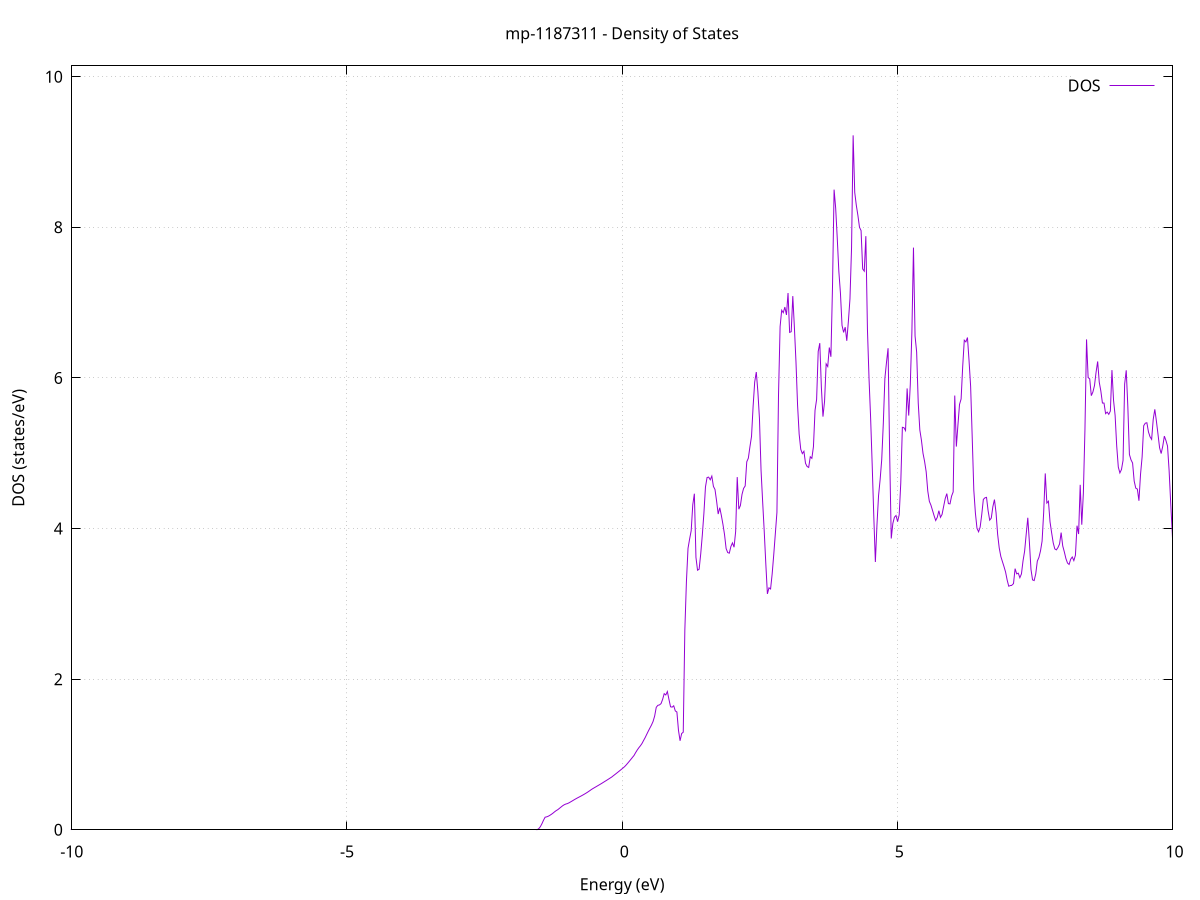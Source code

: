 set title 'mp-1187311 - Density of States'
set xlabel 'Energy (eV)'
set ylabel 'DOS (states/eV)'
set grid
set xrange [-10:10]
set yrange [0:10.143]
set xzeroaxis lt -1
set terminal png size 800,600
set output 'mp-1187311_dos_gnuplot.png'
plot '-' using 1:2 with lines title 'DOS'
-39.424200 0.000000
-39.395300 0.000000
-39.366500 0.000000
-39.337600 0.000000
-39.308800 0.000000
-39.279900 0.000000
-39.251100 0.000000
-39.222200 0.000000
-39.193400 0.000000
-39.164500 0.000000
-39.135700 0.000000
-39.106800 0.000000
-39.078000 0.000000
-39.049100 0.000000
-39.020300 0.000000
-38.991400 0.000000
-38.962600 0.000000
-38.933700 0.000000
-38.904900 0.000000
-38.876000 0.000000
-38.847200 0.000000
-38.818300 0.000000
-38.789500 0.000000
-38.760600 0.000000
-38.731800 0.000000
-38.702900 0.000000
-38.674100 0.000000
-38.645200 0.000000
-38.616400 0.000000
-38.587500 0.000000
-38.558700 0.000000
-38.529800 0.000000
-38.501000 0.000000
-38.472100 0.000000
-38.443300 0.000000
-38.414400 0.000000
-38.385600 0.000000
-38.356700 0.000000
-38.327900 0.000000
-38.299000 0.000000
-38.270200 0.000000
-38.241300 0.000000
-38.212500 0.000000
-38.183600 0.000000
-38.154800 0.000000
-38.125900 0.000000
-38.097100 0.000000
-38.068200 0.000000
-38.039400 0.000000
-38.010500 0.000000
-37.981700 0.000000
-37.952800 0.000000
-37.924000 0.000000
-37.895100 0.000000
-37.866300 0.000000
-37.837400 0.000000
-37.808600 0.000000
-37.779700 0.000000
-37.750900 0.000000
-37.722000 0.000000
-37.693200 0.000000
-37.664300 0.000000
-37.635500 0.000000
-37.606600 0.000000
-37.577800 0.000000
-37.548900 0.000000
-37.520100 0.000000
-37.491200 0.000000
-37.462400 0.000000
-37.433500 0.000000
-37.404700 0.000000
-37.375800 0.000000
-37.347000 0.000000
-37.318100 0.000000
-37.289300 0.000000
-37.260400 0.000000
-37.231600 0.000000
-37.202700 0.000000
-37.173900 0.000000
-37.145000 0.000000
-37.116200 0.000000
-37.087300 0.000000
-37.058500 0.000000
-37.029600 0.000000
-37.000800 0.000000
-36.971900 0.000000
-36.943100 0.000000
-36.914200 0.000000
-36.885400 0.000000
-36.856500 0.000000
-36.827700 0.000000
-36.798800 0.000000
-36.770000 0.000000
-36.741100 0.000000
-36.712300 0.000000
-36.683400 0.000000
-36.654600 0.000000
-36.625700 0.000000
-36.596900 0.000000
-36.568000 0.000000
-36.539200 0.000000
-36.510300 0.000000
-36.481500 0.000000
-36.452600 0.000000
-36.423800 0.000000
-36.394900 0.000000
-36.366100 0.000000
-36.337200 0.000000
-36.308400 0.000000
-36.279500 0.000000
-36.250700 0.000000
-36.221800 0.000000
-36.193000 0.000000
-36.164100 0.000000
-36.135300 0.000000
-36.106400 0.000000
-36.077600 0.000000
-36.048700 0.000000
-36.019900 0.000000
-35.991000 0.000000
-35.962200 0.000000
-35.933300 0.000000
-35.904500 0.000000
-35.875600 0.000000
-35.846800 0.000000
-35.817900 0.000000
-35.789100 0.000000
-35.760200 0.000000
-35.731400 0.000000
-35.702500 0.000000
-35.673700 0.000000
-35.644800 0.000000
-35.616000 0.000000
-35.587100 0.000000
-35.558300 0.000000
-35.529400 0.000000
-35.500600 0.000000
-35.471700 0.000000
-35.442900 0.000000
-35.414000 0.000000
-35.385200 0.000000
-35.356300 0.000000
-35.327500 0.000000
-35.298600 0.000000
-35.269700 0.000000
-35.240900 0.000000
-35.212000 0.000000
-35.183200 0.000000
-35.154300 0.000000
-35.125500 0.000000
-35.096600 0.000000
-35.067800 0.000000
-35.038900 0.000000
-35.010100 0.000000
-34.981200 0.000000
-34.952400 0.000000
-34.923500 0.000000
-34.894700 0.000000
-34.865800 0.000000
-34.837000 0.000000
-34.808100 0.000000
-34.779300 0.000000
-34.750400 0.000000
-34.721600 0.000000
-34.692700 0.000000
-34.663900 0.000000
-34.635000 0.000000
-34.606200 0.000000
-34.577300 0.000000
-34.548500 0.000000
-34.519600 0.000000
-34.490800 0.000000
-34.461900 0.000000
-34.433100 0.000000
-34.404200 0.000000
-34.375400 0.000000
-34.346500 0.000000
-34.317700 0.000000
-34.288800 0.000000
-34.260000 0.000000
-34.231100 0.000000
-34.202300 0.000000
-34.173400 0.000000
-34.144600 0.000000
-34.115700 0.000000
-34.086900 0.000000
-34.058000 0.000000
-34.029200 0.000000
-34.000300 0.000000
-33.971500 0.000000
-33.942600 0.000000
-33.913800 0.000000
-33.884900 0.000000
-33.856100 0.000000
-33.827200 0.000000
-33.798400 0.000000
-33.769500 0.000000
-33.740700 0.000000
-33.711800 0.000000
-33.683000 0.000000
-33.654100 0.000000
-33.625300 0.000000
-33.596400 0.000000
-33.567600 0.000000
-33.538700 0.000000
-33.509900 0.000000
-33.481000 0.000000
-33.452200 0.000000
-33.423300 0.000000
-33.394500 0.000000
-33.365600 0.000000
-33.336800 0.000000
-33.307900 0.000000
-33.279100 0.000000
-33.250200 0.000000
-33.221400 0.000000
-33.192500 0.000000
-33.163700 0.000000
-33.134800 0.000000
-33.106000 0.000000
-33.077100 0.000000
-33.048300 0.000000
-33.019400 0.000000
-32.990600 0.000000
-32.961700 0.000000
-32.932900 0.000000
-32.904000 0.000000
-32.875200 0.000000
-32.846300 0.000000
-32.817500 0.000000
-32.788600 0.000000
-32.759800 0.000000
-32.730900 0.000000
-32.702100 0.000000
-32.673200 0.000000
-32.644400 0.000000
-32.615500 0.000000
-32.586700 0.000000
-32.557800 0.000000
-32.529000 0.000000
-32.500100 0.000000
-32.471300 0.000000
-32.442400 0.000000
-32.413600 0.000000
-32.384700 0.000000
-32.355900 0.000000
-32.327000 0.000000
-32.298200 0.000000
-32.269300 0.000000
-32.240500 0.000000
-32.211600 0.000000
-32.182800 0.000000
-32.153900 0.000000
-32.125100 0.000000
-32.096200 0.000000
-32.067400 0.000000
-32.038500 0.000000
-32.009700 0.000000
-31.980800 0.000000
-31.952000 0.000000
-31.923100 0.000000
-31.894300 0.000000
-31.865400 0.000000
-31.836600 0.000000
-31.807700 0.000000
-31.778900 0.000000
-31.750000 0.000000
-31.721200 0.000000
-31.692300 0.000000
-31.663500 0.000000
-31.634600 0.000000
-31.605800 0.000000
-31.576900 0.000000
-31.548100 0.000000
-31.519200 0.000000
-31.490400 0.000000
-31.461500 0.000000
-31.432700 0.000000
-31.403800 0.000000
-31.375000 0.000000
-31.346100 0.000000
-31.317300 0.000000
-31.288400 0.000000
-31.259600 0.000000
-31.230700 0.000000
-31.201900 0.000000
-31.173000 0.000000
-31.144200 0.000000
-31.115300 0.000000
-31.086500 0.000000
-31.057600 0.000000
-31.028800 0.000000
-30.999900 0.000000
-30.971100 0.000000
-30.942200 0.000000
-30.913400 0.000000
-30.884500 0.000000
-30.855700 0.000000
-30.826800 0.000000
-30.798000 0.000000
-30.769100 0.000000
-30.740300 0.000000
-30.711400 0.000000
-30.682600 0.000000
-30.653700 0.000000
-30.624900 0.000000
-30.596000 0.000000
-30.567200 0.000000
-30.538300 0.000000
-30.509500 0.000000
-30.480600 0.000000
-30.451800 0.000000
-30.422900 0.000000
-30.394100 0.000000
-30.365200 0.000000
-30.336400 0.000000
-30.307500 0.000000
-30.278700 0.000000
-30.249800 0.000000
-30.221000 0.000000
-30.192100 0.000000
-30.163300 0.000000
-30.134400 0.000000
-30.105600 0.000000
-30.076700 0.000000
-30.047900 0.000000
-30.019000 0.000000
-29.990200 0.000000
-29.961300 0.000000
-29.932500 0.000000
-29.903600 0.000000
-29.874800 0.000000
-29.845900 0.000000
-29.817100 0.000000
-29.788200 0.000000
-29.759400 0.000000
-29.730500 0.000000
-29.701700 0.000000
-29.672800 0.000000
-29.644000 0.000000
-29.615100 0.000000
-29.586300 0.000000
-29.557400 0.000000
-29.528600 0.000000
-29.499700 0.000000
-29.470900 0.000000
-29.442000 0.000000
-29.413200 0.000000
-29.384300 0.000000
-29.355500 0.000000
-29.326600 0.000000
-29.297800 0.000000
-29.268900 0.000000
-29.240100 0.000000
-29.211200 0.000000
-29.182400 0.000000
-29.153500 0.000000
-29.124700 0.000000
-29.095800 0.000000
-29.067000 0.000000
-29.038100 0.000000
-29.009300 0.000000
-28.980400 0.000000
-28.951600 0.000000
-28.922700 0.000000
-28.893900 0.000000
-28.865000 0.000000
-28.836200 0.000000
-28.807300 0.000000
-28.778500 0.000000
-28.749600 0.000000
-28.720800 0.000000
-28.691900 0.000000
-28.663100 0.000000
-28.634200 0.000000
-28.605400 0.000000
-28.576500 0.000000
-28.547700 0.000000
-28.518800 0.000000
-28.490000 0.000000
-28.461100 0.000000
-28.432300 0.000000
-28.403400 0.000000
-28.374600 0.000000
-28.345700 0.000000
-28.316900 0.000000
-28.288000 0.000000
-28.259200 0.000000
-28.230300 0.000000
-28.201500 0.000000
-28.172600 0.000000
-28.143800 0.000000
-28.114900 0.000000
-28.086100 0.000000
-28.057200 0.000000
-28.028400 0.000000
-27.999500 0.000000
-27.970700 0.000000
-27.941800 0.000000
-27.913000 0.000000
-27.884100 0.000000
-27.855300 0.000000
-27.826400 0.000000
-27.797600 0.000000
-27.768700 0.000000
-27.739900 0.000000
-27.711000 0.000000
-27.682200 0.000000
-27.653300 0.000000
-27.624500 0.000000
-27.595600 0.000000
-27.566800 0.000000
-27.537900 0.000000
-27.509100 0.000000
-27.480200 0.000000
-27.451400 0.000000
-27.422500 0.000000
-27.393700 0.000000
-27.364800 0.000000
-27.336000 0.000000
-27.307100 0.000000
-27.278300 0.000000
-27.249400 0.000000
-27.220600 0.000000
-27.191700 0.000000
-27.162900 0.000000
-27.134000 0.000000
-27.105200 0.000000
-27.076300 0.000000
-27.047500 0.000000
-27.018600 0.000000
-26.989800 0.000000
-26.960900 0.000000
-26.932100 0.000000
-26.903200 0.000000
-26.874400 0.000000
-26.845500 0.000000
-26.816700 0.000000
-26.787800 0.000000
-26.759000 0.000000
-26.730100 0.000000
-26.701300 0.000000
-26.672400 0.000000
-26.643600 0.000000
-26.614700 0.000000
-26.585900 0.000000
-26.557000 0.000000
-26.528200 0.000000
-26.499300 0.000000
-26.470500 0.000000
-26.441600 0.000000
-26.412800 0.000000
-26.383900 0.000000
-26.355100 0.000000
-26.326200 0.000000
-26.297400 0.000000
-26.268500 0.000000
-26.239700 0.000000
-26.210800 0.000000
-26.182000 0.000000
-26.153100 0.000000
-26.124300 0.000000
-26.095400 0.000000
-26.066600 0.000000
-26.037700 0.000000
-26.008900 0.000000
-25.980000 0.000000
-25.951200 0.000000
-25.922300 0.000000
-25.893500 0.000000
-25.864600 0.000000
-25.835800 0.000000
-25.806900 0.000000
-25.778100 0.000000
-25.749200 0.000000
-25.720400 0.000000
-25.691500 0.000000
-25.662700 0.000000
-25.633800 0.000000
-25.605000 0.000000
-25.576100 0.000000
-25.547300 0.000000
-25.518400 0.000000
-25.489600 0.000000
-25.460700 0.000000
-25.431900 0.000000
-25.403000 0.000000
-25.374200 0.000000
-25.345300 0.000000
-25.316500 0.000000
-25.287600 0.000000
-25.258800 0.000000
-25.229900 0.000000
-25.201100 0.000000
-25.172200 0.000000
-25.143400 0.000000
-25.114500 0.000000
-25.085700 0.000000
-25.056800 0.000000
-25.028000 0.000000
-24.999100 0.000000
-24.970300 0.000000
-24.941400 0.000000
-24.912600 0.000000
-24.883700 0.000000
-24.854900 0.000000
-24.826000 0.000000
-24.797200 0.000000
-24.768300 0.000000
-24.739500 0.000000
-24.710600 0.000000
-24.681800 0.000000
-24.652900 0.000000
-24.624100 0.000000
-24.595200 0.000000
-24.566400 0.000000
-24.537500 0.000000
-24.508700 0.000000
-24.479800 0.000000
-24.451000 0.000000
-24.422100 0.000000
-24.393300 0.000000
-24.364400 0.000000
-24.335600 0.000000
-24.306700 0.000000
-24.277900 0.000000
-24.249000 0.000000
-24.220200 0.000000
-24.191300 0.000000
-24.162500 0.000000
-24.133600 0.000000
-24.104800 0.000000
-24.075900 0.000000
-24.047100 0.000000
-24.018200 0.000000
-23.989400 0.000000
-23.960500 0.000000
-23.931700 0.000000
-23.902800 0.000000
-23.874000 0.000000
-23.845100 0.000000
-23.816300 0.000000
-23.787400 0.000000
-23.758600 0.000000
-23.729700 0.000000
-23.700900 0.000000
-23.672000 0.000000
-23.643200 0.000000
-23.614300 0.000000
-23.585500 0.000000
-23.556600 0.000000
-23.527800 0.000000
-23.498900 0.000000
-23.470100 0.000000
-23.441200 0.000000
-23.412400 0.000000
-23.383500 0.000000
-23.354700 0.000000
-23.325800 0.000000
-23.297000 0.000000
-23.268100 0.000000
-23.239300 0.000000
-23.210400 0.000000
-23.181600 0.000000
-23.152700 0.000000
-23.123900 0.000000
-23.095000 0.000000
-23.066200 0.000000
-23.037300 0.000000
-23.008500 0.000000
-22.979600 0.000000
-22.950800 0.000000
-22.921900 0.000000
-22.893100 0.000000
-22.864200 0.000000
-22.835400 0.000000
-22.806500 0.000000
-22.777700 0.000000
-22.748800 0.000000
-22.720000 0.000000
-22.691100 0.000000
-22.662300 0.000000
-22.633400 0.000000
-22.604600 0.000000
-22.575700 0.000000
-22.546900 0.000000
-22.518000 0.000000
-22.489200 0.000000
-22.460300 0.000000
-22.431500 0.000000
-22.402600 0.000000
-22.373800 0.000000
-22.344900 0.000000
-22.316100 0.000000
-22.287200 0.000000
-22.258400 0.000000
-22.229500 0.000000
-22.200700 0.000000
-22.171800 0.000000
-22.143000 0.000000
-22.114100 0.000000
-22.085200 0.000000
-22.056400 0.000000
-22.027500 0.000000
-21.998700 0.000000
-21.969800 0.000000
-21.941000 0.000000
-21.912100 0.000000
-21.883300 0.000000
-21.854400 0.000000
-21.825600 0.000000
-21.796700 0.000000
-21.767900 0.000000
-21.739000 0.000000
-21.710200 0.000000
-21.681300 0.000000
-21.652500 0.000000
-21.623600 0.000000
-21.594800 0.000000
-21.565900 0.000000
-21.537100 0.000000
-21.508200 0.000000
-21.479400 0.000000
-21.450500 0.000000
-21.421700 0.000000
-21.392800 0.000000
-21.364000 0.000000
-21.335100 0.000000
-21.306300 0.000000
-21.277400 0.000000
-21.248600 0.000000
-21.219700 0.000000
-21.190900 0.000000
-21.162000 0.000000
-21.133200 0.000000
-21.104300 0.000000
-21.075500 0.000000
-21.046600 0.000000
-21.017800 0.000000
-20.988900 0.000000
-20.960100 0.000000
-20.931200 0.000000
-20.902400 0.000000
-20.873500 0.000000
-20.844700 0.000000
-20.815800 0.000000
-20.787000 0.000000
-20.758100 0.000000
-20.729300 0.000000
-20.700400 0.000000
-20.671600 0.000000
-20.642700 0.000000
-20.613900 0.000000
-20.585000 0.000000
-20.556200 0.000000
-20.527300 0.000000
-20.498500 0.000000
-20.469600 0.000000
-20.440800 0.000000
-20.411900 0.000000
-20.383100 0.000000
-20.354200 0.000000
-20.325400 0.000000
-20.296500 0.000000
-20.267700 0.000000
-20.238800 0.000000
-20.210000 0.000000
-20.181100 0.000000
-20.152300 0.000000
-20.123400 0.000000
-20.094600 0.000000
-20.065700 0.000000
-20.036900 0.000000
-20.008000 0.000000
-19.979200 0.000000
-19.950300 0.000000
-19.921500 0.000000
-19.892600 0.000000
-19.863800 0.000000
-19.834900 0.000000
-19.806100 0.000000
-19.777200 0.000000
-19.748400 0.000000
-19.719500 0.000000
-19.690700 0.000000
-19.661800 0.000000
-19.633000 0.832200
-19.604100 7.679900
-19.575300 9.856000
-19.546400 30.955500
-19.517600 32.035500
-19.488700 32.806700
-19.459900 38.273100
-19.431000 45.123800
-19.402200 12.372900
-19.373300 17.284900
-19.344500 30.190600
-19.315600 22.668000
-19.286800 32.713400
-19.257900 28.654700
-19.229100 29.192600
-19.200200 25.974500
-19.171400 68.417800
-19.142500 40.563800
-19.113700 83.670400
-19.084800 76.322400
-19.056000 0.000000
-19.027100 0.000000
-18.998300 0.000000
-18.969400 0.000000
-18.940600 0.000000
-18.911700 0.000000
-18.882900 0.000000
-18.854000 0.000000
-18.825200 0.000000
-18.796300 0.000000
-18.767500 0.000000
-18.738600 0.000000
-18.709800 0.000000
-18.680900 0.000000
-18.652100 0.000000
-18.623200 0.000000
-18.594400 0.000000
-18.565500 0.000000
-18.536700 0.000000
-18.507800 0.000000
-18.479000 0.000000
-18.450100 0.000000
-18.421300 0.000000
-18.392400 0.000000
-18.363600 0.000000
-18.334700 0.000000
-18.305900 0.000000
-18.277000 0.000000
-18.248200 0.000000
-18.219300 0.000000
-18.190500 0.000000
-18.161600 0.000000
-18.132800 0.000000
-18.103900 0.000000
-18.075100 0.000000
-18.046200 0.000000
-18.017400 0.000000
-17.988500 0.000000
-17.959700 0.000000
-17.930800 0.000000
-17.902000 0.000000
-17.873100 0.000000
-17.844300 0.000000
-17.815400 0.000000
-17.786600 0.000000
-17.757700 0.000000
-17.728900 0.000000
-17.700000 0.000000
-17.671200 0.000000
-17.642300 0.000000
-17.613500 0.000000
-17.584600 0.000000
-17.555800 0.000000
-17.526900 0.000000
-17.498100 0.000000
-17.469200 0.000000
-17.440400 0.000000
-17.411500 0.000000
-17.382700 0.000000
-17.353800 0.000000
-17.325000 0.000000
-17.296100 0.000000
-17.267300 0.000000
-17.238400 0.000000
-17.209600 0.000000
-17.180700 0.000000
-17.151900 0.000000
-17.123000 0.000000
-17.094200 0.000000
-17.065300 0.000000
-17.036500 0.000000
-17.007600 0.000000
-16.978800 0.000000
-16.949900 0.000000
-16.921100 0.000000
-16.892200 0.000000
-16.863400 0.000000
-16.834500 0.000000
-16.805700 0.000000
-16.776800 0.000000
-16.748000 0.000000
-16.719100 0.000000
-16.690300 0.000000
-16.661400 0.000000
-16.632600 0.000000
-16.603700 0.000000
-16.574900 0.000000
-16.546000 0.000000
-16.517200 0.000000
-16.488300 0.000000
-16.459500 0.000000
-16.430600 0.000000
-16.401800 0.000000
-16.372900 257.008500
-16.344100 0.000000
-16.315200 0.000000
-16.286400 0.000000
-16.257500 0.000000
-16.228700 0.000000
-16.199800 0.000000
-16.171000 0.000000
-16.142100 0.000000
-16.113300 0.000000
-16.084400 0.000000
-16.055600 0.000000
-16.026700 0.000000
-15.997900 0.000000
-15.969000 0.000000
-15.940200 0.000000
-15.911300 0.000000
-15.882500 0.000000
-15.853600 0.000000
-15.824800 0.000000
-15.795900 0.000000
-15.767100 0.000000
-15.738200 0.000000
-15.709400 0.000000
-15.680500 0.000000
-15.651700 0.000000
-15.622800 0.000000
-15.594000 0.000000
-15.565100 0.000000
-15.536300 0.000000
-15.507400 0.000000
-15.478600 0.000000
-15.449700 0.000000
-15.420900 0.000000
-15.392000 0.000000
-15.363200 0.000000
-15.334300 0.000000
-15.305500 0.000000
-15.276600 0.000000
-15.247800 0.000000
-15.218900 0.000000
-15.190100 0.000000
-15.161200 0.000000
-15.132400 0.000000
-15.103500 0.000000
-15.074700 0.000000
-15.045800 0.000000
-15.017000 0.000000
-14.988100 0.000000
-14.959300 0.000000
-14.930400 0.000000
-14.901600 0.000000
-14.872700 0.000000
-14.843900 0.000000
-14.815000 0.000000
-14.786200 0.000000
-14.757300 0.000000
-14.728500 0.000000
-14.699600 0.000000
-14.670800 0.000000
-14.641900 0.000000
-14.613100 0.000000
-14.584200 0.000000
-14.555400 0.000000
-14.526500 0.000000
-14.497700 0.000000
-14.468800 0.000000
-14.440000 0.000000
-14.411100 0.000000
-14.382300 0.000000
-14.353400 0.000000
-14.324600 0.000000
-14.295700 0.000000
-14.266900 0.000000
-14.238000 0.000000
-14.209200 0.000000
-14.180300 0.000000
-14.151500 0.000000
-14.122600 0.000000
-14.093800 0.000000
-14.064900 0.000000
-14.036100 0.000000
-14.007200 0.000000
-13.978400 0.000000
-13.949500 0.000000
-13.920700 0.000000
-13.891800 0.000000
-13.863000 0.000000
-13.834100 0.000000
-13.805300 0.000000
-13.776400 0.000000
-13.747600 0.000000
-13.718700 0.000000
-13.689900 0.000000
-13.661000 0.000000
-13.632200 0.000000
-13.603300 0.000000
-13.574500 0.000000
-13.545600 0.000000
-13.516800 0.000000
-13.487900 0.000000
-13.459100 0.000000
-13.430200 0.000000
-13.401400 0.000000
-13.372500 0.000000
-13.343700 0.000000
-13.314800 0.000000
-13.286000 0.000000
-13.257100 0.000000
-13.228300 0.000000
-13.199400 0.000000
-13.170600 0.000000
-13.141700 0.000000
-13.112900 0.000000
-13.084000 0.000000
-13.055200 0.000000
-13.026300 0.000000
-12.997500 0.000000
-12.968600 0.000000
-12.939800 0.000000
-12.910900 0.000000
-12.882100 0.000000
-12.853200 0.000000
-12.824400 0.000000
-12.795500 0.000000
-12.766700 0.000000
-12.737800 0.000000
-12.709000 0.000000
-12.680100 0.000000
-12.651300 0.000000
-12.622400 0.000000
-12.593600 0.000000
-12.564700 0.000000
-12.535900 0.000000
-12.507000 0.000000
-12.478200 0.000000
-12.449300 0.000000
-12.420500 0.000000
-12.391600 0.000000
-12.362800 0.000000
-12.333900 0.000000
-12.305100 0.000000
-12.276200 0.000000
-12.247400 0.000000
-12.218500 0.000000
-12.189700 0.000000
-12.160800 0.000000
-12.132000 0.000000
-12.103100 0.000000
-12.074300 0.000000
-12.045400 0.000000
-12.016600 0.000000
-11.987700 0.000000
-11.958900 0.000000
-11.930000 0.000000
-11.901200 0.000000
-11.872300 0.000000
-11.843500 0.000000
-11.814600 0.000000
-11.785800 0.000000
-11.756900 0.000000
-11.728100 0.000000
-11.699200 0.000000
-11.670400 0.000000
-11.641500 0.000000
-11.612700 0.000000
-11.583800 0.000000
-11.555000 0.000000
-11.526100 0.000000
-11.497300 0.000000
-11.468400 0.000000
-11.439600 0.000000
-11.410700 0.000000
-11.381900 0.000000
-11.353000 0.000000
-11.324200 0.000000
-11.295300 0.000000
-11.266500 0.000000
-11.237600 0.000000
-11.208800 0.000000
-11.179900 0.000000
-11.151100 0.000000
-11.122200 0.000000
-11.093400 0.000000
-11.064500 0.000000
-11.035700 0.000000
-11.006800 0.000000
-10.978000 0.000000
-10.949100 0.000000
-10.920300 0.000000
-10.891400 0.000000
-10.862600 0.000000
-10.833700 0.000000
-10.804900 0.000000
-10.776000 0.000000
-10.747200 0.000000
-10.718300 0.000000
-10.689500 0.000000
-10.660600 0.000000
-10.631800 0.000000
-10.602900 0.000000
-10.574100 0.000000
-10.545200 0.000000
-10.516400 0.000000
-10.487500 0.000000
-10.458700 0.000000
-10.429800 0.000000
-10.401000 0.000000
-10.372100 0.000000
-10.343300 0.000000
-10.314400 0.000000
-10.285600 0.000000
-10.256700 0.000000
-10.227900 0.000000
-10.199000 0.000000
-10.170200 0.000000
-10.141300 0.000000
-10.112500 0.000000
-10.083600 0.000000
-10.054800 0.000000
-10.025900 0.000000
-9.997100 0.000000
-9.968200 0.000000
-9.939400 0.000000
-9.910500 0.000000
-9.881700 0.000000
-9.852800 0.000000
-9.824000 0.000000
-9.795100 0.000000
-9.766300 0.000000
-9.737400 0.000000
-9.708600 0.000000
-9.679700 0.000000
-9.650900 0.000000
-9.622000 0.000000
-9.593200 0.000000
-9.564300 0.000000
-9.535500 0.000000
-9.506600 0.000000
-9.477800 0.000000
-9.448900 0.000000
-9.420100 0.000000
-9.391200 0.000000
-9.362400 0.000000
-9.333500 0.000000
-9.304700 0.000000
-9.275800 0.000000
-9.247000 0.000000
-9.218100 0.000000
-9.189300 0.000000
-9.160400 0.000000
-9.131600 0.000000
-9.102700 0.000000
-9.073900 0.000000
-9.045000 0.000000
-9.016200 0.000000
-8.987300 0.000000
-8.958400 0.000000
-8.929600 0.000000
-8.900700 0.000000
-8.871900 0.000000
-8.843000 0.000000
-8.814200 0.000000
-8.785300 0.000000
-8.756500 0.000000
-8.727600 0.000000
-8.698800 0.000000
-8.669900 0.000000
-8.641100 0.000000
-8.612200 0.000000
-8.583400 0.000000
-8.554500 0.000000
-8.525700 0.000000
-8.496800 0.000000
-8.468000 0.000000
-8.439100 0.000000
-8.410300 0.000000
-8.381400 0.000000
-8.352600 0.000000
-8.323700 0.000000
-8.294900 0.000000
-8.266000 0.000000
-8.237200 0.000000
-8.208300 0.000000
-8.179500 0.000000
-8.150600 0.000000
-8.121800 0.000000
-8.092900 0.000000
-8.064100 0.000000
-8.035200 0.000000
-8.006400 0.000000
-7.977500 0.000000
-7.948700 0.000000
-7.919800 0.000000
-7.891000 0.000000
-7.862100 0.000000
-7.833300 0.000000
-7.804400 0.000000
-7.775600 0.000000
-7.746700 0.000000
-7.717900 0.000000
-7.689000 0.000000
-7.660200 0.000000
-7.631300 0.000000
-7.602500 0.000000
-7.573600 0.000000
-7.544800 0.000000
-7.515900 0.000000
-7.487100 0.000000
-7.458200 0.000000
-7.429400 0.000000
-7.400500 0.000000
-7.371700 0.000000
-7.342800 0.000000
-7.314000 0.000000
-7.285100 0.000000
-7.256300 0.000000
-7.227400 0.000000
-7.198600 0.000000
-7.169700 0.000000
-7.140900 0.000000
-7.112000 0.000000
-7.083200 0.000000
-7.054300 0.000000
-7.025500 0.000000
-6.996600 0.000000
-6.967800 0.000000
-6.938900 0.000000
-6.910100 0.000000
-6.881200 0.000000
-6.852400 0.000000
-6.823500 0.000000
-6.794700 0.000000
-6.765800 0.000000
-6.737000 0.000000
-6.708100 0.000000
-6.679300 0.000000
-6.650400 0.000000
-6.621600 0.000000
-6.592700 0.000000
-6.563900 0.000000
-6.535000 0.000000
-6.506200 0.000000
-6.477300 0.000000
-6.448500 0.000000
-6.419600 0.000000
-6.390800 0.000000
-6.361900 0.000000
-6.333100 0.000000
-6.304200 0.000000
-6.275400 0.000000
-6.246500 0.000000
-6.217700 0.000000
-6.188800 0.000000
-6.160000 0.000000
-6.131100 0.000000
-6.102300 0.000000
-6.073400 0.000000
-6.044600 0.000000
-6.015700 0.000000
-5.986900 0.000000
-5.958000 0.000000
-5.929200 0.000000
-5.900300 0.000000
-5.871500 0.000000
-5.842600 0.000000
-5.813800 0.000000
-5.784900 0.000000
-5.756100 0.000000
-5.727200 0.000000
-5.698400 0.000000
-5.669500 0.000000
-5.640700 0.000000
-5.611800 0.000000
-5.583000 0.000000
-5.554100 0.000000
-5.525300 0.000000
-5.496400 0.000000
-5.467600 0.000000
-5.438700 0.000000
-5.409900 0.000000
-5.381000 0.000000
-5.352200 0.000000
-5.323300 0.000000
-5.294500 0.000000
-5.265600 0.000000
-5.236800 0.000000
-5.207900 0.000000
-5.179100 0.000000
-5.150200 0.000000
-5.121400 0.000000
-5.092500 0.000000
-5.063700 0.000000
-5.034800 0.000000
-5.006000 0.000000
-4.977100 0.000000
-4.948300 0.000000
-4.919400 0.000000
-4.890600 0.000000
-4.861700 0.000000
-4.832900 0.000000
-4.804000 0.000000
-4.775200 0.000000
-4.746300 0.000000
-4.717500 0.000000
-4.688600 0.000000
-4.659800 0.000000
-4.630900 0.000000
-4.602100 0.000000
-4.573200 0.000000
-4.544400 0.000000
-4.515500 0.000000
-4.486700 0.000000
-4.457800 0.000000
-4.429000 0.000000
-4.400100 0.000000
-4.371300 0.000000
-4.342400 0.000000
-4.313600 0.000000
-4.284700 0.000000
-4.255900 0.000000
-4.227000 0.000000
-4.198200 0.000000
-4.169300 0.000000
-4.140500 0.000000
-4.111600 0.000000
-4.082800 0.000000
-4.053900 0.000000
-4.025100 0.000000
-3.996200 0.000000
-3.967400 0.000000
-3.938500 0.000000
-3.909700 0.000000
-3.880800 0.000000
-3.852000 0.000000
-3.823100 0.000000
-3.794300 0.000000
-3.765400 0.000000
-3.736600 0.000000
-3.707700 0.000000
-3.678900 0.000000
-3.650000 0.000000
-3.621200 0.000000
-3.592300 0.000000
-3.563500 0.000000
-3.534600 0.000000
-3.505800 0.000000
-3.476900 0.000000
-3.448100 0.000000
-3.419200 0.000000
-3.390400 0.000000
-3.361500 0.000000
-3.332700 0.000000
-3.303800 0.000000
-3.275000 0.000000
-3.246100 0.000000
-3.217300 0.000000
-3.188400 0.000000
-3.159600 0.000000
-3.130700 0.000000
-3.101900 0.000000
-3.073000 0.000000
-3.044200 0.000000
-3.015300 0.000000
-2.986500 0.000000
-2.957600 0.000000
-2.928800 0.000000
-2.899900 0.000000
-2.871100 0.000000
-2.842200 0.000000
-2.813400 0.000000
-2.784500 0.000000
-2.755700 0.000000
-2.726800 0.000000
-2.698000 0.000000
-2.669100 0.000000
-2.640300 0.000000
-2.611400 0.000000
-2.582600 0.000000
-2.553700 0.000000
-2.524900 0.000000
-2.496000 0.000000
-2.467200 0.000000
-2.438300 0.000000
-2.409500 0.000000
-2.380600 0.000000
-2.351800 0.000000
-2.322900 0.000000
-2.294100 0.000000
-2.265200 0.000000
-2.236400 0.000000
-2.207500 0.000000
-2.178700 0.000000
-2.149800 0.000000
-2.121000 0.000000
-2.092100 0.000000
-2.063300 0.000000
-2.034400 0.000000
-2.005600 0.000000
-1.976700 0.000000
-1.947900 0.000000
-1.919000 0.000000
-1.890200 0.000000
-1.861300 0.000000
-1.832500 0.000000
-1.803600 0.000000
-1.774800 0.000000
-1.745900 0.000000
-1.717100 0.000000
-1.688200 0.000000
-1.659400 0.000000
-1.630500 0.000000
-1.601700 0.000000
-1.572800 0.000000
-1.544000 0.001700
-1.515100 0.014800
-1.486300 0.041100
-1.457400 0.080500
-1.428600 0.127200
-1.399700 0.166800
-1.370900 0.171600
-1.342000 0.180100
-1.313200 0.192000
-1.284300 0.205900
-1.255500 0.221600
-1.226600 0.239100
-1.197800 0.254700
-1.168900 0.267300
-1.140100 0.284100
-1.111200 0.301400
-1.082400 0.318300
-1.053500 0.331800
-1.024700 0.341500
-0.995800 0.347400
-0.967000 0.357300
-0.938100 0.369500
-0.909300 0.381900
-0.880400 0.394600
-0.851600 0.406900
-0.822700 0.418700
-0.793900 0.430100
-0.765000 0.441000
-0.736200 0.452300
-0.707300 0.464200
-0.678500 0.476400
-0.649600 0.489200
-0.620800 0.502800
-0.591900 0.517300
-0.563100 0.532300
-0.534200 0.546100
-0.505400 0.558300
-0.476500 0.570700
-0.447700 0.583100
-0.418800 0.595400
-0.390000 0.607700
-0.361100 0.620700
-0.332300 0.634000
-0.303400 0.647100
-0.274600 0.660400
-0.245700 0.673800
-0.216900 0.687400
-0.188000 0.701000
-0.159200 0.718100
-0.130300 0.734200
-0.101500 0.750700
-0.072600 0.767500
-0.043800 0.784500
-0.014900 0.801700
0.013900 0.819100
0.042800 0.836900
0.071600 0.859100
0.100500 0.883600
0.129300 0.908800
0.158200 0.934700
0.187000 0.961000
0.215900 0.986900
0.244700 1.024200
0.273600 1.058300
0.302400 1.088500
0.331300 1.114800
0.360100 1.145100
0.389000 1.185000
0.417800 1.223300
0.446700 1.267200
0.475500 1.310200
0.504400 1.351200
0.533200 1.391000
0.562100 1.438600
0.590900 1.510800
0.619800 1.626300
0.648600 1.652300
0.677500 1.657600
0.706300 1.674700
0.735200 1.730700
0.764000 1.807300
0.792900 1.790200
0.821700 1.835600
0.850600 1.730900
0.879400 1.633300
0.908300 1.628200
0.937100 1.646200
0.966000 1.578100
0.994800 1.563800
1.023700 1.320000
1.052500 1.181900
1.081400 1.277900
1.110200 1.295800
1.139100 2.650400
1.167900 3.296200
1.196800 3.736600
1.225600 3.859500
1.254500 3.971300
1.283300 4.315800
1.312200 4.462300
1.341000 3.617200
1.369900 3.446300
1.398700 3.459600
1.427600 3.661600
1.456400 3.910000
1.485300 4.200100
1.514100 4.551800
1.543000 4.677300
1.571800 4.682600
1.600700 4.646800
1.629500 4.695900
1.658400 4.559300
1.687200 4.517900
1.716100 4.365000
1.744900 4.192200
1.773800 4.276500
1.802600 4.173600
1.831500 4.055100
1.860300 3.919800
1.889200 3.734300
1.918000 3.680900
1.946900 3.672700
1.975700 3.760500
2.004600 3.809400
2.033400 3.751800
2.062300 3.958800
2.091100 4.683000
2.120000 4.256500
2.148800 4.305400
2.177700 4.451900
2.206500 4.532700
2.235400 4.565200
2.264200 4.885600
2.293100 4.934400
2.321900 5.085400
2.350800 5.223600
2.379600 5.621200
2.408500 5.945400
2.437300 6.077900
2.466200 5.816600
2.495000 5.459200
2.523900 4.773000
2.552700 4.360400
2.581600 3.965300
2.610400 3.532600
2.639300 3.132000
2.668100 3.212700
2.697000 3.197700
2.725800 3.396600
2.754700 3.653900
2.783500 3.931800
2.812400 4.214300
2.841200 5.775900
2.870100 6.681400
2.898900 6.898300
2.927800 6.865800
2.956600 6.940400
2.985500 6.835900
3.014300 7.127200
3.043200 6.604200
3.072000 6.613200
3.100900 7.086000
3.129700 6.671400
3.158600 6.211600
3.187400 5.641100
3.216300 5.253700
3.245100 5.053000
3.274000 4.994800
3.302800 5.025900
3.331700 4.866100
3.360500 4.823600
3.389400 4.811300
3.418200 4.952600
3.447100 4.932100
3.475900 5.086800
3.504800 5.569400
3.533600 5.714600
3.562500 6.351500
3.591300 6.461700
3.620200 5.871600
3.649000 5.485600
3.677900 5.687700
3.706700 6.186100
3.735600 6.150900
3.764400 6.403400
3.793300 6.280300
3.822100 7.208000
3.851000 8.499900
3.879800 8.253600
3.908700 7.852200
3.937500 7.413100
3.966400 7.126900
3.995200 6.697600
4.024100 6.604300
4.052900 6.673600
4.081800 6.492700
4.110600 6.749700
4.139500 7.048500
4.168300 7.726800
4.197200 9.221000
4.226100 8.462900
4.254900 8.292200
4.283800 8.157200
4.312600 8.000500
4.341500 7.955300
4.370300 7.446800
4.399200 7.417500
4.428000 7.881800
4.456900 6.648600
4.485700 5.994900
4.514600 5.473400
4.543400 4.844300
4.572300 4.164200
4.601100 3.556100
4.630000 4.047100
4.658800 4.434900
4.687700 4.650000
4.716500 4.913900
4.745400 5.393600
4.774200 5.995900
4.803100 6.204700
4.831900 6.393900
4.860800 4.987200
4.889600 3.867300
4.918500 4.066700
4.947300 4.150400
4.976200 4.172700
5.005000 4.091300
5.033900 4.181500
5.062700 4.604600
5.091600 5.344000
5.120400 5.338700
5.149300 5.300900
5.178100 5.860200
5.207000 5.499500
5.235800 5.912900
5.264700 6.609700
5.293500 7.730100
5.322400 6.556200
5.351200 6.343400
5.380100 5.666300
5.408900 5.308200
5.437800 5.173800
5.466600 4.998600
5.495500 4.890700
5.524300 4.753100
5.553200 4.498200
5.582000 4.360700
5.610900 4.310200
5.639700 4.240400
5.668600 4.169300
5.697400 4.106300
5.726300 4.149100
5.755100 4.236400
5.784000 4.148600
5.812800 4.186600
5.841700 4.293900
5.870500 4.398500
5.899400 4.463700
5.928200 4.330600
5.957100 4.327300
5.985900 4.430200
6.014800 4.485900
6.043600 5.765600
6.072500 5.088100
6.101300 5.374400
6.130200 5.647700
6.159000 5.720100
6.187900 6.151700
6.216700 6.500600
6.245600 6.478300
6.274400 6.536000
6.303300 6.228600
6.332100 5.887100
6.361000 5.207300
6.389800 4.509400
6.418700 4.205800
6.447500 4.002800
6.476400 3.956800
6.505200 4.019600
6.534100 4.185900
6.562900 4.386500
6.591800 4.407500
6.620600 4.413700
6.649500 4.235900
6.678300 4.111100
6.707200 4.138100
6.736000 4.289600
6.764900 4.384400
6.793700 4.210200
6.822600 3.923600
6.851400 3.743000
6.880300 3.630300
6.909100 3.562100
6.938000 3.495200
6.966800 3.422900
6.995700 3.315800
7.024500 3.234200
7.053400 3.249200
7.082200 3.249200
7.111100 3.268500
7.139900 3.467300
7.168800 3.398100
7.197600 3.407200
7.226500 3.347100
7.255300 3.397400
7.284200 3.571200
7.313000 3.698700
7.341900 3.925400
7.370700 4.143000
7.399600 3.819700
7.428400 3.458000
7.457300 3.318000
7.486100 3.308900
7.515000 3.396600
7.543800 3.567000
7.572700 3.616200
7.601500 3.702900
7.630400 3.832700
7.659200 4.212900
7.688100 4.731900
7.716900 4.338500
7.745800 4.362600
7.774600 4.089500
7.803500 3.945400
7.832300 3.810800
7.861200 3.729500
7.890000 3.716500
7.918900 3.747800
7.947700 3.794600
7.976600 3.945800
8.005400 3.769600
8.034300 3.690600
8.063100 3.601600
8.092000 3.542000
8.120800 3.522900
8.149700 3.591600
8.178500 3.622000
8.207400 3.574100
8.236200 3.644900
8.265100 4.037700
8.293900 3.926800
8.322800 4.580200
8.351600 4.050800
8.380500 4.470100
8.409300 5.315400
8.438200 6.510900
8.467000 6.005300
8.495900 5.986700
8.524700 5.764100
8.553600 5.812400
8.582400 5.897400
8.611300 6.075100
8.640100 6.218500
8.669000 5.943400
8.697800 5.826800
8.726700 5.666400
8.755500 5.665800
8.784400 5.525400
8.813200 5.545800
8.842100 5.516200
8.870900 5.559600
8.899800 6.103500
8.928600 5.703800
8.957500 5.500500
8.986300 5.095500
9.015200 4.816100
9.044000 4.738400
9.072900 4.783600
9.101700 4.905500
9.130600 5.918500
9.159400 6.100700
9.188300 5.621600
9.217100 4.983000
9.246000 4.912300
9.274800 4.869500
9.303700 4.630500
9.332500 4.536200
9.361400 4.523900
9.390200 4.369000
9.419100 4.719500
9.447900 4.950100
9.476800 5.365000
9.505600 5.398800
9.534500 5.404300
9.563300 5.282500
9.592200 5.217500
9.621000 5.184100
9.649900 5.450200
9.678700 5.582800
9.707600 5.425600
9.736400 5.252600
9.765300 5.072600
9.794100 4.995700
9.823000 5.093300
9.851800 5.227000
9.880700 5.169000
9.909500 5.095400
9.938400 4.770600
9.967200 4.339400
9.996100 3.934900
10.024900 3.472400
10.053800 3.255400
10.082600 3.490400
10.111500 3.315700
10.140300 3.087000
10.169200 3.279200
10.198000 3.279800
10.226900 3.105100
10.255700 2.848200
10.284600 2.622400
10.313400 2.481100
10.342300 2.375000
10.371100 2.314300
10.400000 2.276200
10.428800 2.177200
10.457700 2.065400
10.486500 2.028100
10.515400 1.804400
10.544200 1.643500
10.573100 1.510500
10.601900 1.395800
10.630800 1.383600
10.659600 1.338400
10.688500 1.107800
10.717300 0.942300
10.746200 0.829100
10.775000 0.779300
10.803900 0.800700
10.832700 0.859300
10.861600 0.914300
10.890400 0.942200
10.919300 1.057400
10.948100 1.263300
10.977000 1.509700
11.005800 1.778700
11.034700 2.014600
11.063500 2.196000
11.092400 2.350300
11.121200 2.569800
11.150100 3.299900
11.178900 3.012600
11.207800 3.098900
11.236600 3.255100
11.265500 3.421200
11.294300 3.564000
11.323200 3.595100
11.352000 3.627500
11.380900 3.696000
11.409700 3.798900
11.438600 4.122900
11.467400 4.377500
11.496300 4.434800
11.525100 4.144200
11.554000 4.112100
11.582800 4.154000
11.611700 4.177000
11.640500 3.860300
11.669400 3.990500
11.698200 4.136500
11.727100 4.356300
11.755900 3.889200
11.784800 3.504900
11.813600 3.281100
11.842500 3.185800
11.871300 3.149400
11.900200 3.457900
11.929000 3.798900
11.957900 3.436400
11.986700 3.361900
12.015600 3.290400
12.044400 3.238000
12.073300 3.248200
12.102100 3.320200
12.131000 3.442100
12.159800 3.864300
12.188700 3.890300
12.217500 3.414900
12.246400 3.301000
12.275200 3.470500
12.304100 3.666700
12.332900 3.809700
12.361800 3.588200
12.390600 3.452600
12.419500 3.317200
12.448300 3.258700
12.477200 3.221700
12.506000 3.286900
12.534900 3.174800
12.563700 3.135500
12.592600 3.108200
12.621400 3.080400
12.650300 3.054200
12.679100 3.028900
12.708000 3.011000
12.736800 3.010000
12.765700 3.050600
12.794500 3.125000
12.823400 3.232700
12.852200 3.357000
12.881100 3.457600
12.909900 3.670600
12.938800 4.192200
12.967600 4.711000
12.996500 5.066700
13.025300 5.652700
13.054200 6.352600
13.083000 7.053600
13.111900 7.982000
13.140700 9.430800
13.169600 13.912700
13.198400 66.124900
13.227300 26.230800
13.256100 10.390900
13.285000 8.120700
13.313800 6.638400
13.342700 5.868300
13.371500 5.351600
13.400400 4.903000
13.429200 4.593500
13.458100 4.343900
13.486900 4.098000
13.515800 3.910100
13.544600 3.707600
13.573500 3.568900
13.602300 3.354500
13.631200 3.131900
13.660000 2.933600
13.688900 2.879500
13.717700 2.900100
13.746600 2.968600
13.775400 3.064000
13.804300 3.180200
13.833100 3.275500
13.862000 3.375800
13.890800 3.459800
13.919700 3.594400
13.948500 3.710200
13.977400 3.821000
14.006200 3.953100
14.035100 4.071700
14.063900 4.052500
14.092800 4.167400
14.121600 4.313900
14.150500 4.388200
14.179300 4.341200
14.208200 4.384000
14.237000 4.394100
14.265900 4.506500
14.294700 4.628700
14.323600 4.696000
14.352400 4.812300
14.381300 4.856700
14.410100 5.032800
14.439000 5.159000
14.467800 5.378600
14.496700 5.354800
14.525500 5.564700
14.554400 5.494400
14.583200 5.050400
14.612100 4.819000
14.640900 4.693500
14.669800 4.627200
14.698600 4.499500
14.727500 4.521200
14.756300 4.242800
14.785200 4.028500
14.814000 4.089300
14.842900 4.132700
14.871700 3.932900
14.900600 3.882700
14.929400 3.528000
14.958300 3.134700
14.987100 2.870800
15.016000 2.742900
15.044800 2.736400
15.073700 2.862900
15.102500 3.656400
15.131400 3.584800
15.160200 3.720900
15.189100 3.732800
15.217900 3.359500
15.246800 3.170000
15.275600 2.858200
15.304500 2.422300
15.333300 1.955000
15.362200 1.508500
15.391000 1.147700
15.419900 0.935100
15.448700 0.829100
15.477600 0.743400
15.506400 0.638400
15.535300 0.441700
15.564100 0.231300
15.593000 0.045300
15.621800 0.002100
15.650700 0.000100
15.679500 0.000000
15.708400 0.000000
15.737200 0.000000
15.766100 0.000000
15.794900 0.000000
15.823800 0.000000
15.852600 0.000000
15.881500 0.000000
15.910300 0.000000
15.939200 0.000000
15.968000 0.000000
15.996900 0.000000
16.025700 0.000000
16.054600 0.000000
16.083400 0.000000
16.112300 0.000000
16.141100 0.000000
16.170000 0.000000
16.198800 0.000000
16.227700 0.000000
16.256500 0.000000
16.285400 0.000000
16.314200 0.000000
16.343100 0.000000
16.371900 0.000000
16.400800 0.000000
16.429600 0.000000
16.458500 0.000000
16.487300 0.000000
16.516200 0.000000
16.545000 0.000000
16.573900 0.000000
16.602700 0.000000
16.631600 0.000000
16.660400 0.000000
16.689300 0.000000
16.718100 0.000000
16.747000 0.000000
16.775800 0.000000
16.804700 0.000000
16.833500 0.000000
16.862400 0.000000
16.891200 0.000000
16.920100 0.000000
16.948900 0.000000
16.977800 0.000000
17.006600 0.000000
17.035500 0.000000
17.064300 0.000000
17.093200 0.000000
17.122000 0.000000
17.150900 0.000000
17.179700 0.000000
17.208600 0.000000
17.237400 0.000000
17.266300 0.000000
17.295100 0.000000
17.324000 0.000000
17.352900 0.000000
17.381700 0.000000
17.410600 0.000000
17.439400 0.000000
17.468300 0.000000
17.497100 0.000000
17.526000 0.000000
17.554800 0.000000
17.583700 0.000000
17.612500 0.000000
17.641400 0.000000
17.670200 0.000000
17.699100 0.000000
17.727900 0.000000
17.756800 0.000000
17.785600 0.000000
17.814500 0.000000
17.843300 0.000000
17.872200 0.000000
17.901000 0.000000
17.929900 0.000000
17.958700 0.000000
17.987600 0.000000
18.016400 0.000000
18.045300 0.000000
18.074100 0.000000
18.103000 0.000000
18.131800 0.000000
18.160700 0.000000
18.189500 0.000000
18.218400 0.000000
18.247200 0.000000
18.276100 0.000000
e
